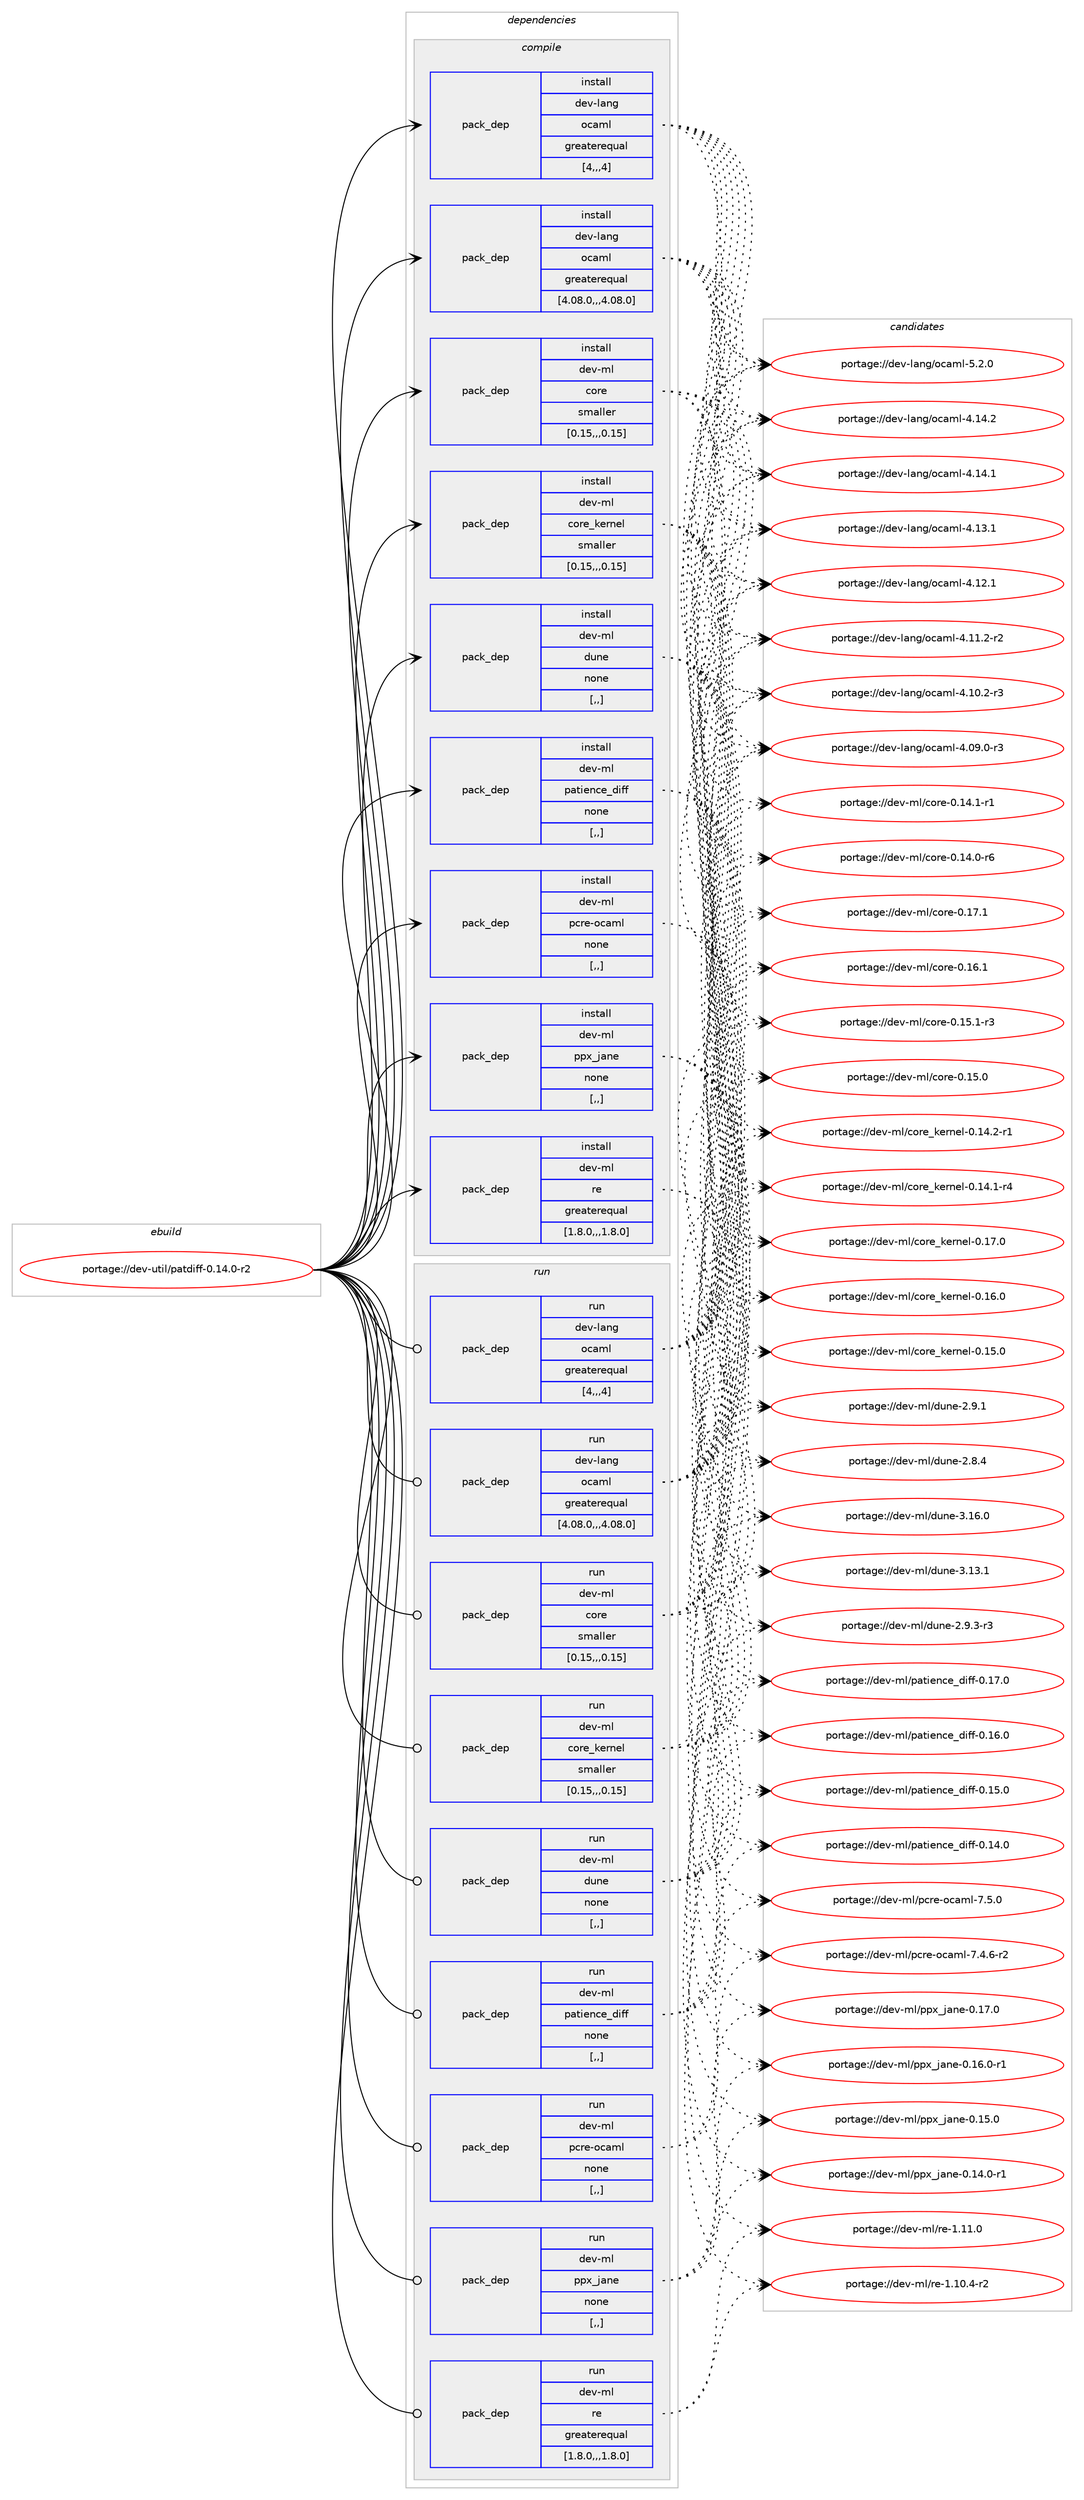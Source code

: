 digraph prolog {

# *************
# Graph options
# *************

newrank=true;
concentrate=true;
compound=true;
graph [rankdir=LR,fontname=Helvetica,fontsize=10,ranksep=1.5];#, ranksep=2.5, nodesep=0.2];
edge  [arrowhead=vee];
node  [fontname=Helvetica,fontsize=10];

# **********
# The ebuild
# **********

subgraph cluster_leftcol {
color=gray;
label=<<i>ebuild</i>>;
id [label="portage://dev-util/patdiff-0.14.0-r2", color=red, width=4, href="../dev-util/patdiff-0.14.0-r2.svg"];
}

# ****************
# The dependencies
# ****************

subgraph cluster_midcol {
color=gray;
label=<<i>dependencies</i>>;
subgraph cluster_compile {
fillcolor="#eeeeee";
style=filled;
label=<<i>compile</i>>;
subgraph pack517065 {
dependency714798 [label=<<TABLE BORDER="0" CELLBORDER="1" CELLSPACING="0" CELLPADDING="4" WIDTH="220"><TR><TD ROWSPAN="6" CELLPADDING="30">pack_dep</TD></TR><TR><TD WIDTH="110">install</TD></TR><TR><TD>dev-lang</TD></TR><TR><TD>ocaml</TD></TR><TR><TD>greaterequal</TD></TR><TR><TD>[4,,,4]</TD></TR></TABLE>>, shape=none, color=blue];
}
id:e -> dependency714798:w [weight=20,style="solid",arrowhead="vee"];
subgraph pack517066 {
dependency714799 [label=<<TABLE BORDER="0" CELLBORDER="1" CELLSPACING="0" CELLPADDING="4" WIDTH="220"><TR><TD ROWSPAN="6" CELLPADDING="30">pack_dep</TD></TR><TR><TD WIDTH="110">install</TD></TR><TR><TD>dev-lang</TD></TR><TR><TD>ocaml</TD></TR><TR><TD>greaterequal</TD></TR><TR><TD>[4.08.0,,,4.08.0]</TD></TR></TABLE>>, shape=none, color=blue];
}
id:e -> dependency714799:w [weight=20,style="solid",arrowhead="vee"];
subgraph pack517067 {
dependency714800 [label=<<TABLE BORDER="0" CELLBORDER="1" CELLSPACING="0" CELLPADDING="4" WIDTH="220"><TR><TD ROWSPAN="6" CELLPADDING="30">pack_dep</TD></TR><TR><TD WIDTH="110">install</TD></TR><TR><TD>dev-ml</TD></TR><TR><TD>core</TD></TR><TR><TD>smaller</TD></TR><TR><TD>[0.15,,,0.15]</TD></TR></TABLE>>, shape=none, color=blue];
}
id:e -> dependency714800:w [weight=20,style="solid",arrowhead="vee"];
subgraph pack517068 {
dependency714801 [label=<<TABLE BORDER="0" CELLBORDER="1" CELLSPACING="0" CELLPADDING="4" WIDTH="220"><TR><TD ROWSPAN="6" CELLPADDING="30">pack_dep</TD></TR><TR><TD WIDTH="110">install</TD></TR><TR><TD>dev-ml</TD></TR><TR><TD>core_kernel</TD></TR><TR><TD>smaller</TD></TR><TR><TD>[0.15,,,0.15]</TD></TR></TABLE>>, shape=none, color=blue];
}
id:e -> dependency714801:w [weight=20,style="solid",arrowhead="vee"];
subgraph pack517069 {
dependency714802 [label=<<TABLE BORDER="0" CELLBORDER="1" CELLSPACING="0" CELLPADDING="4" WIDTH="220"><TR><TD ROWSPAN="6" CELLPADDING="30">pack_dep</TD></TR><TR><TD WIDTH="110">install</TD></TR><TR><TD>dev-ml</TD></TR><TR><TD>dune</TD></TR><TR><TD>none</TD></TR><TR><TD>[,,]</TD></TR></TABLE>>, shape=none, color=blue];
}
id:e -> dependency714802:w [weight=20,style="solid",arrowhead="vee"];
subgraph pack517070 {
dependency714803 [label=<<TABLE BORDER="0" CELLBORDER="1" CELLSPACING="0" CELLPADDING="4" WIDTH="220"><TR><TD ROWSPAN="6" CELLPADDING="30">pack_dep</TD></TR><TR><TD WIDTH="110">install</TD></TR><TR><TD>dev-ml</TD></TR><TR><TD>patience_diff</TD></TR><TR><TD>none</TD></TR><TR><TD>[,,]</TD></TR></TABLE>>, shape=none, color=blue];
}
id:e -> dependency714803:w [weight=20,style="solid",arrowhead="vee"];
subgraph pack517071 {
dependency714804 [label=<<TABLE BORDER="0" CELLBORDER="1" CELLSPACING="0" CELLPADDING="4" WIDTH="220"><TR><TD ROWSPAN="6" CELLPADDING="30">pack_dep</TD></TR><TR><TD WIDTH="110">install</TD></TR><TR><TD>dev-ml</TD></TR><TR><TD>pcre-ocaml</TD></TR><TR><TD>none</TD></TR><TR><TD>[,,]</TD></TR></TABLE>>, shape=none, color=blue];
}
id:e -> dependency714804:w [weight=20,style="solid",arrowhead="vee"];
subgraph pack517072 {
dependency714805 [label=<<TABLE BORDER="0" CELLBORDER="1" CELLSPACING="0" CELLPADDING="4" WIDTH="220"><TR><TD ROWSPAN="6" CELLPADDING="30">pack_dep</TD></TR><TR><TD WIDTH="110">install</TD></TR><TR><TD>dev-ml</TD></TR><TR><TD>ppx_jane</TD></TR><TR><TD>none</TD></TR><TR><TD>[,,]</TD></TR></TABLE>>, shape=none, color=blue];
}
id:e -> dependency714805:w [weight=20,style="solid",arrowhead="vee"];
subgraph pack517073 {
dependency714806 [label=<<TABLE BORDER="0" CELLBORDER="1" CELLSPACING="0" CELLPADDING="4" WIDTH="220"><TR><TD ROWSPAN="6" CELLPADDING="30">pack_dep</TD></TR><TR><TD WIDTH="110">install</TD></TR><TR><TD>dev-ml</TD></TR><TR><TD>re</TD></TR><TR><TD>greaterequal</TD></TR><TR><TD>[1.8.0,,,1.8.0]</TD></TR></TABLE>>, shape=none, color=blue];
}
id:e -> dependency714806:w [weight=20,style="solid",arrowhead="vee"];
}
subgraph cluster_compileandrun {
fillcolor="#eeeeee";
style=filled;
label=<<i>compile and run</i>>;
}
subgraph cluster_run {
fillcolor="#eeeeee";
style=filled;
label=<<i>run</i>>;
subgraph pack517074 {
dependency714807 [label=<<TABLE BORDER="0" CELLBORDER="1" CELLSPACING="0" CELLPADDING="4" WIDTH="220"><TR><TD ROWSPAN="6" CELLPADDING="30">pack_dep</TD></TR><TR><TD WIDTH="110">run</TD></TR><TR><TD>dev-lang</TD></TR><TR><TD>ocaml</TD></TR><TR><TD>greaterequal</TD></TR><TR><TD>[4,,,4]</TD></TR></TABLE>>, shape=none, color=blue];
}
id:e -> dependency714807:w [weight=20,style="solid",arrowhead="odot"];
subgraph pack517075 {
dependency714808 [label=<<TABLE BORDER="0" CELLBORDER="1" CELLSPACING="0" CELLPADDING="4" WIDTH="220"><TR><TD ROWSPAN="6" CELLPADDING="30">pack_dep</TD></TR><TR><TD WIDTH="110">run</TD></TR><TR><TD>dev-lang</TD></TR><TR><TD>ocaml</TD></TR><TR><TD>greaterequal</TD></TR><TR><TD>[4.08.0,,,4.08.0]</TD></TR></TABLE>>, shape=none, color=blue];
}
id:e -> dependency714808:w [weight=20,style="solid",arrowhead="odot"];
subgraph pack517076 {
dependency714809 [label=<<TABLE BORDER="0" CELLBORDER="1" CELLSPACING="0" CELLPADDING="4" WIDTH="220"><TR><TD ROWSPAN="6" CELLPADDING="30">pack_dep</TD></TR><TR><TD WIDTH="110">run</TD></TR><TR><TD>dev-ml</TD></TR><TR><TD>core</TD></TR><TR><TD>smaller</TD></TR><TR><TD>[0.15,,,0.15]</TD></TR></TABLE>>, shape=none, color=blue];
}
id:e -> dependency714809:w [weight=20,style="solid",arrowhead="odot"];
subgraph pack517077 {
dependency714810 [label=<<TABLE BORDER="0" CELLBORDER="1" CELLSPACING="0" CELLPADDING="4" WIDTH="220"><TR><TD ROWSPAN="6" CELLPADDING="30">pack_dep</TD></TR><TR><TD WIDTH="110">run</TD></TR><TR><TD>dev-ml</TD></TR><TR><TD>core_kernel</TD></TR><TR><TD>smaller</TD></TR><TR><TD>[0.15,,,0.15]</TD></TR></TABLE>>, shape=none, color=blue];
}
id:e -> dependency714810:w [weight=20,style="solid",arrowhead="odot"];
subgraph pack517078 {
dependency714811 [label=<<TABLE BORDER="0" CELLBORDER="1" CELLSPACING="0" CELLPADDING="4" WIDTH="220"><TR><TD ROWSPAN="6" CELLPADDING="30">pack_dep</TD></TR><TR><TD WIDTH="110">run</TD></TR><TR><TD>dev-ml</TD></TR><TR><TD>dune</TD></TR><TR><TD>none</TD></TR><TR><TD>[,,]</TD></TR></TABLE>>, shape=none, color=blue];
}
id:e -> dependency714811:w [weight=20,style="solid",arrowhead="odot"];
subgraph pack517079 {
dependency714812 [label=<<TABLE BORDER="0" CELLBORDER="1" CELLSPACING="0" CELLPADDING="4" WIDTH="220"><TR><TD ROWSPAN="6" CELLPADDING="30">pack_dep</TD></TR><TR><TD WIDTH="110">run</TD></TR><TR><TD>dev-ml</TD></TR><TR><TD>patience_diff</TD></TR><TR><TD>none</TD></TR><TR><TD>[,,]</TD></TR></TABLE>>, shape=none, color=blue];
}
id:e -> dependency714812:w [weight=20,style="solid",arrowhead="odot"];
subgraph pack517080 {
dependency714813 [label=<<TABLE BORDER="0" CELLBORDER="1" CELLSPACING="0" CELLPADDING="4" WIDTH="220"><TR><TD ROWSPAN="6" CELLPADDING="30">pack_dep</TD></TR><TR><TD WIDTH="110">run</TD></TR><TR><TD>dev-ml</TD></TR><TR><TD>pcre-ocaml</TD></TR><TR><TD>none</TD></TR><TR><TD>[,,]</TD></TR></TABLE>>, shape=none, color=blue];
}
id:e -> dependency714813:w [weight=20,style="solid",arrowhead="odot"];
subgraph pack517081 {
dependency714814 [label=<<TABLE BORDER="0" CELLBORDER="1" CELLSPACING="0" CELLPADDING="4" WIDTH="220"><TR><TD ROWSPAN="6" CELLPADDING="30">pack_dep</TD></TR><TR><TD WIDTH="110">run</TD></TR><TR><TD>dev-ml</TD></TR><TR><TD>ppx_jane</TD></TR><TR><TD>none</TD></TR><TR><TD>[,,]</TD></TR></TABLE>>, shape=none, color=blue];
}
id:e -> dependency714814:w [weight=20,style="solid",arrowhead="odot"];
subgraph pack517082 {
dependency714815 [label=<<TABLE BORDER="0" CELLBORDER="1" CELLSPACING="0" CELLPADDING="4" WIDTH="220"><TR><TD ROWSPAN="6" CELLPADDING="30">pack_dep</TD></TR><TR><TD WIDTH="110">run</TD></TR><TR><TD>dev-ml</TD></TR><TR><TD>re</TD></TR><TR><TD>greaterequal</TD></TR><TR><TD>[1.8.0,,,1.8.0]</TD></TR></TABLE>>, shape=none, color=blue];
}
id:e -> dependency714815:w [weight=20,style="solid",arrowhead="odot"];
}
}

# **************
# The candidates
# **************

subgraph cluster_choices {
rank=same;
color=gray;
label=<<i>candidates</i>>;

subgraph choice517065 {
color=black;
nodesep=1;
choice1001011184510897110103471119997109108455346504648 [label="portage://dev-lang/ocaml-5.2.0", color=red, width=4,href="../dev-lang/ocaml-5.2.0.svg"];
choice100101118451089711010347111999710910845524649524650 [label="portage://dev-lang/ocaml-4.14.2", color=red, width=4,href="../dev-lang/ocaml-4.14.2.svg"];
choice100101118451089711010347111999710910845524649524649 [label="portage://dev-lang/ocaml-4.14.1", color=red, width=4,href="../dev-lang/ocaml-4.14.1.svg"];
choice100101118451089711010347111999710910845524649514649 [label="portage://dev-lang/ocaml-4.13.1", color=red, width=4,href="../dev-lang/ocaml-4.13.1.svg"];
choice100101118451089711010347111999710910845524649504649 [label="portage://dev-lang/ocaml-4.12.1", color=red, width=4,href="../dev-lang/ocaml-4.12.1.svg"];
choice1001011184510897110103471119997109108455246494946504511450 [label="portage://dev-lang/ocaml-4.11.2-r2", color=red, width=4,href="../dev-lang/ocaml-4.11.2-r2.svg"];
choice1001011184510897110103471119997109108455246494846504511451 [label="portage://dev-lang/ocaml-4.10.2-r3", color=red, width=4,href="../dev-lang/ocaml-4.10.2-r3.svg"];
choice1001011184510897110103471119997109108455246485746484511451 [label="portage://dev-lang/ocaml-4.09.0-r3", color=red, width=4,href="../dev-lang/ocaml-4.09.0-r3.svg"];
dependency714798:e -> choice1001011184510897110103471119997109108455346504648:w [style=dotted,weight="100"];
dependency714798:e -> choice100101118451089711010347111999710910845524649524650:w [style=dotted,weight="100"];
dependency714798:e -> choice100101118451089711010347111999710910845524649524649:w [style=dotted,weight="100"];
dependency714798:e -> choice100101118451089711010347111999710910845524649514649:w [style=dotted,weight="100"];
dependency714798:e -> choice100101118451089711010347111999710910845524649504649:w [style=dotted,weight="100"];
dependency714798:e -> choice1001011184510897110103471119997109108455246494946504511450:w [style=dotted,weight="100"];
dependency714798:e -> choice1001011184510897110103471119997109108455246494846504511451:w [style=dotted,weight="100"];
dependency714798:e -> choice1001011184510897110103471119997109108455246485746484511451:w [style=dotted,weight="100"];
}
subgraph choice517066 {
color=black;
nodesep=1;
choice1001011184510897110103471119997109108455346504648 [label="portage://dev-lang/ocaml-5.2.0", color=red, width=4,href="../dev-lang/ocaml-5.2.0.svg"];
choice100101118451089711010347111999710910845524649524650 [label="portage://dev-lang/ocaml-4.14.2", color=red, width=4,href="../dev-lang/ocaml-4.14.2.svg"];
choice100101118451089711010347111999710910845524649524649 [label="portage://dev-lang/ocaml-4.14.1", color=red, width=4,href="../dev-lang/ocaml-4.14.1.svg"];
choice100101118451089711010347111999710910845524649514649 [label="portage://dev-lang/ocaml-4.13.1", color=red, width=4,href="../dev-lang/ocaml-4.13.1.svg"];
choice100101118451089711010347111999710910845524649504649 [label="portage://dev-lang/ocaml-4.12.1", color=red, width=4,href="../dev-lang/ocaml-4.12.1.svg"];
choice1001011184510897110103471119997109108455246494946504511450 [label="portage://dev-lang/ocaml-4.11.2-r2", color=red, width=4,href="../dev-lang/ocaml-4.11.2-r2.svg"];
choice1001011184510897110103471119997109108455246494846504511451 [label="portage://dev-lang/ocaml-4.10.2-r3", color=red, width=4,href="../dev-lang/ocaml-4.10.2-r3.svg"];
choice1001011184510897110103471119997109108455246485746484511451 [label="portage://dev-lang/ocaml-4.09.0-r3", color=red, width=4,href="../dev-lang/ocaml-4.09.0-r3.svg"];
dependency714799:e -> choice1001011184510897110103471119997109108455346504648:w [style=dotted,weight="100"];
dependency714799:e -> choice100101118451089711010347111999710910845524649524650:w [style=dotted,weight="100"];
dependency714799:e -> choice100101118451089711010347111999710910845524649524649:w [style=dotted,weight="100"];
dependency714799:e -> choice100101118451089711010347111999710910845524649514649:w [style=dotted,weight="100"];
dependency714799:e -> choice100101118451089711010347111999710910845524649504649:w [style=dotted,weight="100"];
dependency714799:e -> choice1001011184510897110103471119997109108455246494946504511450:w [style=dotted,weight="100"];
dependency714799:e -> choice1001011184510897110103471119997109108455246494846504511451:w [style=dotted,weight="100"];
dependency714799:e -> choice1001011184510897110103471119997109108455246485746484511451:w [style=dotted,weight="100"];
}
subgraph choice517067 {
color=black;
nodesep=1;
choice10010111845109108479911111410145484649554649 [label="portage://dev-ml/core-0.17.1", color=red, width=4,href="../dev-ml/core-0.17.1.svg"];
choice10010111845109108479911111410145484649544649 [label="portage://dev-ml/core-0.16.1", color=red, width=4,href="../dev-ml/core-0.16.1.svg"];
choice100101118451091084799111114101454846495346494511451 [label="portage://dev-ml/core-0.15.1-r3", color=red, width=4,href="../dev-ml/core-0.15.1-r3.svg"];
choice10010111845109108479911111410145484649534648 [label="portage://dev-ml/core-0.15.0", color=red, width=4,href="../dev-ml/core-0.15.0.svg"];
choice100101118451091084799111114101454846495246494511449 [label="portage://dev-ml/core-0.14.1-r1", color=red, width=4,href="../dev-ml/core-0.14.1-r1.svg"];
choice100101118451091084799111114101454846495246484511454 [label="portage://dev-ml/core-0.14.0-r6", color=red, width=4,href="../dev-ml/core-0.14.0-r6.svg"];
dependency714800:e -> choice10010111845109108479911111410145484649554649:w [style=dotted,weight="100"];
dependency714800:e -> choice10010111845109108479911111410145484649544649:w [style=dotted,weight="100"];
dependency714800:e -> choice100101118451091084799111114101454846495346494511451:w [style=dotted,weight="100"];
dependency714800:e -> choice10010111845109108479911111410145484649534648:w [style=dotted,weight="100"];
dependency714800:e -> choice100101118451091084799111114101454846495246494511449:w [style=dotted,weight="100"];
dependency714800:e -> choice100101118451091084799111114101454846495246484511454:w [style=dotted,weight="100"];
}
subgraph choice517068 {
color=black;
nodesep=1;
choice1001011184510910847991111141019510710111411010110845484649554648 [label="portage://dev-ml/core_kernel-0.17.0", color=red, width=4,href="../dev-ml/core_kernel-0.17.0.svg"];
choice1001011184510910847991111141019510710111411010110845484649544648 [label="portage://dev-ml/core_kernel-0.16.0", color=red, width=4,href="../dev-ml/core_kernel-0.16.0.svg"];
choice1001011184510910847991111141019510710111411010110845484649534648 [label="portage://dev-ml/core_kernel-0.15.0", color=red, width=4,href="../dev-ml/core_kernel-0.15.0.svg"];
choice10010111845109108479911111410195107101114110101108454846495246504511449 [label="portage://dev-ml/core_kernel-0.14.2-r1", color=red, width=4,href="../dev-ml/core_kernel-0.14.2-r1.svg"];
choice10010111845109108479911111410195107101114110101108454846495246494511452 [label="portage://dev-ml/core_kernel-0.14.1-r4", color=red, width=4,href="../dev-ml/core_kernel-0.14.1-r4.svg"];
dependency714801:e -> choice1001011184510910847991111141019510710111411010110845484649554648:w [style=dotted,weight="100"];
dependency714801:e -> choice1001011184510910847991111141019510710111411010110845484649544648:w [style=dotted,weight="100"];
dependency714801:e -> choice1001011184510910847991111141019510710111411010110845484649534648:w [style=dotted,weight="100"];
dependency714801:e -> choice10010111845109108479911111410195107101114110101108454846495246504511449:w [style=dotted,weight="100"];
dependency714801:e -> choice10010111845109108479911111410195107101114110101108454846495246494511452:w [style=dotted,weight="100"];
}
subgraph choice517069 {
color=black;
nodesep=1;
choice100101118451091084710011711010145514649544648 [label="portage://dev-ml/dune-3.16.0", color=red, width=4,href="../dev-ml/dune-3.16.0.svg"];
choice100101118451091084710011711010145514649514649 [label="portage://dev-ml/dune-3.13.1", color=red, width=4,href="../dev-ml/dune-3.13.1.svg"];
choice10010111845109108471001171101014550465746514511451 [label="portage://dev-ml/dune-2.9.3-r3", color=red, width=4,href="../dev-ml/dune-2.9.3-r3.svg"];
choice1001011184510910847100117110101455046574649 [label="portage://dev-ml/dune-2.9.1", color=red, width=4,href="../dev-ml/dune-2.9.1.svg"];
choice1001011184510910847100117110101455046564652 [label="portage://dev-ml/dune-2.8.4", color=red, width=4,href="../dev-ml/dune-2.8.4.svg"];
dependency714802:e -> choice100101118451091084710011711010145514649544648:w [style=dotted,weight="100"];
dependency714802:e -> choice100101118451091084710011711010145514649514649:w [style=dotted,weight="100"];
dependency714802:e -> choice10010111845109108471001171101014550465746514511451:w [style=dotted,weight="100"];
dependency714802:e -> choice1001011184510910847100117110101455046574649:w [style=dotted,weight="100"];
dependency714802:e -> choice1001011184510910847100117110101455046564652:w [style=dotted,weight="100"];
}
subgraph choice517070 {
color=black;
nodesep=1;
choice100101118451091084711297116105101110991019510010510210245484649554648 [label="portage://dev-ml/patience_diff-0.17.0", color=red, width=4,href="../dev-ml/patience_diff-0.17.0.svg"];
choice100101118451091084711297116105101110991019510010510210245484649544648 [label="portage://dev-ml/patience_diff-0.16.0", color=red, width=4,href="../dev-ml/patience_diff-0.16.0.svg"];
choice100101118451091084711297116105101110991019510010510210245484649534648 [label="portage://dev-ml/patience_diff-0.15.0", color=red, width=4,href="../dev-ml/patience_diff-0.15.0.svg"];
choice100101118451091084711297116105101110991019510010510210245484649524648 [label="portage://dev-ml/patience_diff-0.14.0", color=red, width=4,href="../dev-ml/patience_diff-0.14.0.svg"];
dependency714803:e -> choice100101118451091084711297116105101110991019510010510210245484649554648:w [style=dotted,weight="100"];
dependency714803:e -> choice100101118451091084711297116105101110991019510010510210245484649544648:w [style=dotted,weight="100"];
dependency714803:e -> choice100101118451091084711297116105101110991019510010510210245484649534648:w [style=dotted,weight="100"];
dependency714803:e -> choice100101118451091084711297116105101110991019510010510210245484649524648:w [style=dotted,weight="100"];
}
subgraph choice517071 {
color=black;
nodesep=1;
choice100101118451091084711299114101451119997109108455546534648 [label="portage://dev-ml/pcre-ocaml-7.5.0", color=red, width=4,href="../dev-ml/pcre-ocaml-7.5.0.svg"];
choice1001011184510910847112991141014511199971091084555465246544511450 [label="portage://dev-ml/pcre-ocaml-7.4.6-r2", color=red, width=4,href="../dev-ml/pcre-ocaml-7.4.6-r2.svg"];
dependency714804:e -> choice100101118451091084711299114101451119997109108455546534648:w [style=dotted,weight="100"];
dependency714804:e -> choice1001011184510910847112991141014511199971091084555465246544511450:w [style=dotted,weight="100"];
}
subgraph choice517072 {
color=black;
nodesep=1;
choice1001011184510910847112112120951069711010145484649554648 [label="portage://dev-ml/ppx_jane-0.17.0", color=red, width=4,href="../dev-ml/ppx_jane-0.17.0.svg"];
choice10010111845109108471121121209510697110101454846495446484511449 [label="portage://dev-ml/ppx_jane-0.16.0-r1", color=red, width=4,href="../dev-ml/ppx_jane-0.16.0-r1.svg"];
choice1001011184510910847112112120951069711010145484649534648 [label="portage://dev-ml/ppx_jane-0.15.0", color=red, width=4,href="../dev-ml/ppx_jane-0.15.0.svg"];
choice10010111845109108471121121209510697110101454846495246484511449 [label="portage://dev-ml/ppx_jane-0.14.0-r1", color=red, width=4,href="../dev-ml/ppx_jane-0.14.0-r1.svg"];
dependency714805:e -> choice1001011184510910847112112120951069711010145484649554648:w [style=dotted,weight="100"];
dependency714805:e -> choice10010111845109108471121121209510697110101454846495446484511449:w [style=dotted,weight="100"];
dependency714805:e -> choice1001011184510910847112112120951069711010145484649534648:w [style=dotted,weight="100"];
dependency714805:e -> choice10010111845109108471121121209510697110101454846495246484511449:w [style=dotted,weight="100"];
}
subgraph choice517073 {
color=black;
nodesep=1;
choice100101118451091084711410145494649494648 [label="portage://dev-ml/re-1.11.0", color=red, width=4,href="../dev-ml/re-1.11.0.svg"];
choice1001011184510910847114101454946494846524511450 [label="portage://dev-ml/re-1.10.4-r2", color=red, width=4,href="../dev-ml/re-1.10.4-r2.svg"];
dependency714806:e -> choice100101118451091084711410145494649494648:w [style=dotted,weight="100"];
dependency714806:e -> choice1001011184510910847114101454946494846524511450:w [style=dotted,weight="100"];
}
subgraph choice517074 {
color=black;
nodesep=1;
choice1001011184510897110103471119997109108455346504648 [label="portage://dev-lang/ocaml-5.2.0", color=red, width=4,href="../dev-lang/ocaml-5.2.0.svg"];
choice100101118451089711010347111999710910845524649524650 [label="portage://dev-lang/ocaml-4.14.2", color=red, width=4,href="../dev-lang/ocaml-4.14.2.svg"];
choice100101118451089711010347111999710910845524649524649 [label="portage://dev-lang/ocaml-4.14.1", color=red, width=4,href="../dev-lang/ocaml-4.14.1.svg"];
choice100101118451089711010347111999710910845524649514649 [label="portage://dev-lang/ocaml-4.13.1", color=red, width=4,href="../dev-lang/ocaml-4.13.1.svg"];
choice100101118451089711010347111999710910845524649504649 [label="portage://dev-lang/ocaml-4.12.1", color=red, width=4,href="../dev-lang/ocaml-4.12.1.svg"];
choice1001011184510897110103471119997109108455246494946504511450 [label="portage://dev-lang/ocaml-4.11.2-r2", color=red, width=4,href="../dev-lang/ocaml-4.11.2-r2.svg"];
choice1001011184510897110103471119997109108455246494846504511451 [label="portage://dev-lang/ocaml-4.10.2-r3", color=red, width=4,href="../dev-lang/ocaml-4.10.2-r3.svg"];
choice1001011184510897110103471119997109108455246485746484511451 [label="portage://dev-lang/ocaml-4.09.0-r3", color=red, width=4,href="../dev-lang/ocaml-4.09.0-r3.svg"];
dependency714807:e -> choice1001011184510897110103471119997109108455346504648:w [style=dotted,weight="100"];
dependency714807:e -> choice100101118451089711010347111999710910845524649524650:w [style=dotted,weight="100"];
dependency714807:e -> choice100101118451089711010347111999710910845524649524649:w [style=dotted,weight="100"];
dependency714807:e -> choice100101118451089711010347111999710910845524649514649:w [style=dotted,weight="100"];
dependency714807:e -> choice100101118451089711010347111999710910845524649504649:w [style=dotted,weight="100"];
dependency714807:e -> choice1001011184510897110103471119997109108455246494946504511450:w [style=dotted,weight="100"];
dependency714807:e -> choice1001011184510897110103471119997109108455246494846504511451:w [style=dotted,weight="100"];
dependency714807:e -> choice1001011184510897110103471119997109108455246485746484511451:w [style=dotted,weight="100"];
}
subgraph choice517075 {
color=black;
nodesep=1;
choice1001011184510897110103471119997109108455346504648 [label="portage://dev-lang/ocaml-5.2.0", color=red, width=4,href="../dev-lang/ocaml-5.2.0.svg"];
choice100101118451089711010347111999710910845524649524650 [label="portage://dev-lang/ocaml-4.14.2", color=red, width=4,href="../dev-lang/ocaml-4.14.2.svg"];
choice100101118451089711010347111999710910845524649524649 [label="portage://dev-lang/ocaml-4.14.1", color=red, width=4,href="../dev-lang/ocaml-4.14.1.svg"];
choice100101118451089711010347111999710910845524649514649 [label="portage://dev-lang/ocaml-4.13.1", color=red, width=4,href="../dev-lang/ocaml-4.13.1.svg"];
choice100101118451089711010347111999710910845524649504649 [label="portage://dev-lang/ocaml-4.12.1", color=red, width=4,href="../dev-lang/ocaml-4.12.1.svg"];
choice1001011184510897110103471119997109108455246494946504511450 [label="portage://dev-lang/ocaml-4.11.2-r2", color=red, width=4,href="../dev-lang/ocaml-4.11.2-r2.svg"];
choice1001011184510897110103471119997109108455246494846504511451 [label="portage://dev-lang/ocaml-4.10.2-r3", color=red, width=4,href="../dev-lang/ocaml-4.10.2-r3.svg"];
choice1001011184510897110103471119997109108455246485746484511451 [label="portage://dev-lang/ocaml-4.09.0-r3", color=red, width=4,href="../dev-lang/ocaml-4.09.0-r3.svg"];
dependency714808:e -> choice1001011184510897110103471119997109108455346504648:w [style=dotted,weight="100"];
dependency714808:e -> choice100101118451089711010347111999710910845524649524650:w [style=dotted,weight="100"];
dependency714808:e -> choice100101118451089711010347111999710910845524649524649:w [style=dotted,weight="100"];
dependency714808:e -> choice100101118451089711010347111999710910845524649514649:w [style=dotted,weight="100"];
dependency714808:e -> choice100101118451089711010347111999710910845524649504649:w [style=dotted,weight="100"];
dependency714808:e -> choice1001011184510897110103471119997109108455246494946504511450:w [style=dotted,weight="100"];
dependency714808:e -> choice1001011184510897110103471119997109108455246494846504511451:w [style=dotted,weight="100"];
dependency714808:e -> choice1001011184510897110103471119997109108455246485746484511451:w [style=dotted,weight="100"];
}
subgraph choice517076 {
color=black;
nodesep=1;
choice10010111845109108479911111410145484649554649 [label="portage://dev-ml/core-0.17.1", color=red, width=4,href="../dev-ml/core-0.17.1.svg"];
choice10010111845109108479911111410145484649544649 [label="portage://dev-ml/core-0.16.1", color=red, width=4,href="../dev-ml/core-0.16.1.svg"];
choice100101118451091084799111114101454846495346494511451 [label="portage://dev-ml/core-0.15.1-r3", color=red, width=4,href="../dev-ml/core-0.15.1-r3.svg"];
choice10010111845109108479911111410145484649534648 [label="portage://dev-ml/core-0.15.0", color=red, width=4,href="../dev-ml/core-0.15.0.svg"];
choice100101118451091084799111114101454846495246494511449 [label="portage://dev-ml/core-0.14.1-r1", color=red, width=4,href="../dev-ml/core-0.14.1-r1.svg"];
choice100101118451091084799111114101454846495246484511454 [label="portage://dev-ml/core-0.14.0-r6", color=red, width=4,href="../dev-ml/core-0.14.0-r6.svg"];
dependency714809:e -> choice10010111845109108479911111410145484649554649:w [style=dotted,weight="100"];
dependency714809:e -> choice10010111845109108479911111410145484649544649:w [style=dotted,weight="100"];
dependency714809:e -> choice100101118451091084799111114101454846495346494511451:w [style=dotted,weight="100"];
dependency714809:e -> choice10010111845109108479911111410145484649534648:w [style=dotted,weight="100"];
dependency714809:e -> choice100101118451091084799111114101454846495246494511449:w [style=dotted,weight="100"];
dependency714809:e -> choice100101118451091084799111114101454846495246484511454:w [style=dotted,weight="100"];
}
subgraph choice517077 {
color=black;
nodesep=1;
choice1001011184510910847991111141019510710111411010110845484649554648 [label="portage://dev-ml/core_kernel-0.17.0", color=red, width=4,href="../dev-ml/core_kernel-0.17.0.svg"];
choice1001011184510910847991111141019510710111411010110845484649544648 [label="portage://dev-ml/core_kernel-0.16.0", color=red, width=4,href="../dev-ml/core_kernel-0.16.0.svg"];
choice1001011184510910847991111141019510710111411010110845484649534648 [label="portage://dev-ml/core_kernel-0.15.0", color=red, width=4,href="../dev-ml/core_kernel-0.15.0.svg"];
choice10010111845109108479911111410195107101114110101108454846495246504511449 [label="portage://dev-ml/core_kernel-0.14.2-r1", color=red, width=4,href="../dev-ml/core_kernel-0.14.2-r1.svg"];
choice10010111845109108479911111410195107101114110101108454846495246494511452 [label="portage://dev-ml/core_kernel-0.14.1-r4", color=red, width=4,href="../dev-ml/core_kernel-0.14.1-r4.svg"];
dependency714810:e -> choice1001011184510910847991111141019510710111411010110845484649554648:w [style=dotted,weight="100"];
dependency714810:e -> choice1001011184510910847991111141019510710111411010110845484649544648:w [style=dotted,weight="100"];
dependency714810:e -> choice1001011184510910847991111141019510710111411010110845484649534648:w [style=dotted,weight="100"];
dependency714810:e -> choice10010111845109108479911111410195107101114110101108454846495246504511449:w [style=dotted,weight="100"];
dependency714810:e -> choice10010111845109108479911111410195107101114110101108454846495246494511452:w [style=dotted,weight="100"];
}
subgraph choice517078 {
color=black;
nodesep=1;
choice100101118451091084710011711010145514649544648 [label="portage://dev-ml/dune-3.16.0", color=red, width=4,href="../dev-ml/dune-3.16.0.svg"];
choice100101118451091084710011711010145514649514649 [label="portage://dev-ml/dune-3.13.1", color=red, width=4,href="../dev-ml/dune-3.13.1.svg"];
choice10010111845109108471001171101014550465746514511451 [label="portage://dev-ml/dune-2.9.3-r3", color=red, width=4,href="../dev-ml/dune-2.9.3-r3.svg"];
choice1001011184510910847100117110101455046574649 [label="portage://dev-ml/dune-2.9.1", color=red, width=4,href="../dev-ml/dune-2.9.1.svg"];
choice1001011184510910847100117110101455046564652 [label="portage://dev-ml/dune-2.8.4", color=red, width=4,href="../dev-ml/dune-2.8.4.svg"];
dependency714811:e -> choice100101118451091084710011711010145514649544648:w [style=dotted,weight="100"];
dependency714811:e -> choice100101118451091084710011711010145514649514649:w [style=dotted,weight="100"];
dependency714811:e -> choice10010111845109108471001171101014550465746514511451:w [style=dotted,weight="100"];
dependency714811:e -> choice1001011184510910847100117110101455046574649:w [style=dotted,weight="100"];
dependency714811:e -> choice1001011184510910847100117110101455046564652:w [style=dotted,weight="100"];
}
subgraph choice517079 {
color=black;
nodesep=1;
choice100101118451091084711297116105101110991019510010510210245484649554648 [label="portage://dev-ml/patience_diff-0.17.0", color=red, width=4,href="../dev-ml/patience_diff-0.17.0.svg"];
choice100101118451091084711297116105101110991019510010510210245484649544648 [label="portage://dev-ml/patience_diff-0.16.0", color=red, width=4,href="../dev-ml/patience_diff-0.16.0.svg"];
choice100101118451091084711297116105101110991019510010510210245484649534648 [label="portage://dev-ml/patience_diff-0.15.0", color=red, width=4,href="../dev-ml/patience_diff-0.15.0.svg"];
choice100101118451091084711297116105101110991019510010510210245484649524648 [label="portage://dev-ml/patience_diff-0.14.0", color=red, width=4,href="../dev-ml/patience_diff-0.14.0.svg"];
dependency714812:e -> choice100101118451091084711297116105101110991019510010510210245484649554648:w [style=dotted,weight="100"];
dependency714812:e -> choice100101118451091084711297116105101110991019510010510210245484649544648:w [style=dotted,weight="100"];
dependency714812:e -> choice100101118451091084711297116105101110991019510010510210245484649534648:w [style=dotted,weight="100"];
dependency714812:e -> choice100101118451091084711297116105101110991019510010510210245484649524648:w [style=dotted,weight="100"];
}
subgraph choice517080 {
color=black;
nodesep=1;
choice100101118451091084711299114101451119997109108455546534648 [label="portage://dev-ml/pcre-ocaml-7.5.0", color=red, width=4,href="../dev-ml/pcre-ocaml-7.5.0.svg"];
choice1001011184510910847112991141014511199971091084555465246544511450 [label="portage://dev-ml/pcre-ocaml-7.4.6-r2", color=red, width=4,href="../dev-ml/pcre-ocaml-7.4.6-r2.svg"];
dependency714813:e -> choice100101118451091084711299114101451119997109108455546534648:w [style=dotted,weight="100"];
dependency714813:e -> choice1001011184510910847112991141014511199971091084555465246544511450:w [style=dotted,weight="100"];
}
subgraph choice517081 {
color=black;
nodesep=1;
choice1001011184510910847112112120951069711010145484649554648 [label="portage://dev-ml/ppx_jane-0.17.0", color=red, width=4,href="../dev-ml/ppx_jane-0.17.0.svg"];
choice10010111845109108471121121209510697110101454846495446484511449 [label="portage://dev-ml/ppx_jane-0.16.0-r1", color=red, width=4,href="../dev-ml/ppx_jane-0.16.0-r1.svg"];
choice1001011184510910847112112120951069711010145484649534648 [label="portage://dev-ml/ppx_jane-0.15.0", color=red, width=4,href="../dev-ml/ppx_jane-0.15.0.svg"];
choice10010111845109108471121121209510697110101454846495246484511449 [label="portage://dev-ml/ppx_jane-0.14.0-r1", color=red, width=4,href="../dev-ml/ppx_jane-0.14.0-r1.svg"];
dependency714814:e -> choice1001011184510910847112112120951069711010145484649554648:w [style=dotted,weight="100"];
dependency714814:e -> choice10010111845109108471121121209510697110101454846495446484511449:w [style=dotted,weight="100"];
dependency714814:e -> choice1001011184510910847112112120951069711010145484649534648:w [style=dotted,weight="100"];
dependency714814:e -> choice10010111845109108471121121209510697110101454846495246484511449:w [style=dotted,weight="100"];
}
subgraph choice517082 {
color=black;
nodesep=1;
choice100101118451091084711410145494649494648 [label="portage://dev-ml/re-1.11.0", color=red, width=4,href="../dev-ml/re-1.11.0.svg"];
choice1001011184510910847114101454946494846524511450 [label="portage://dev-ml/re-1.10.4-r2", color=red, width=4,href="../dev-ml/re-1.10.4-r2.svg"];
dependency714815:e -> choice100101118451091084711410145494649494648:w [style=dotted,weight="100"];
dependency714815:e -> choice1001011184510910847114101454946494846524511450:w [style=dotted,weight="100"];
}
}

}
